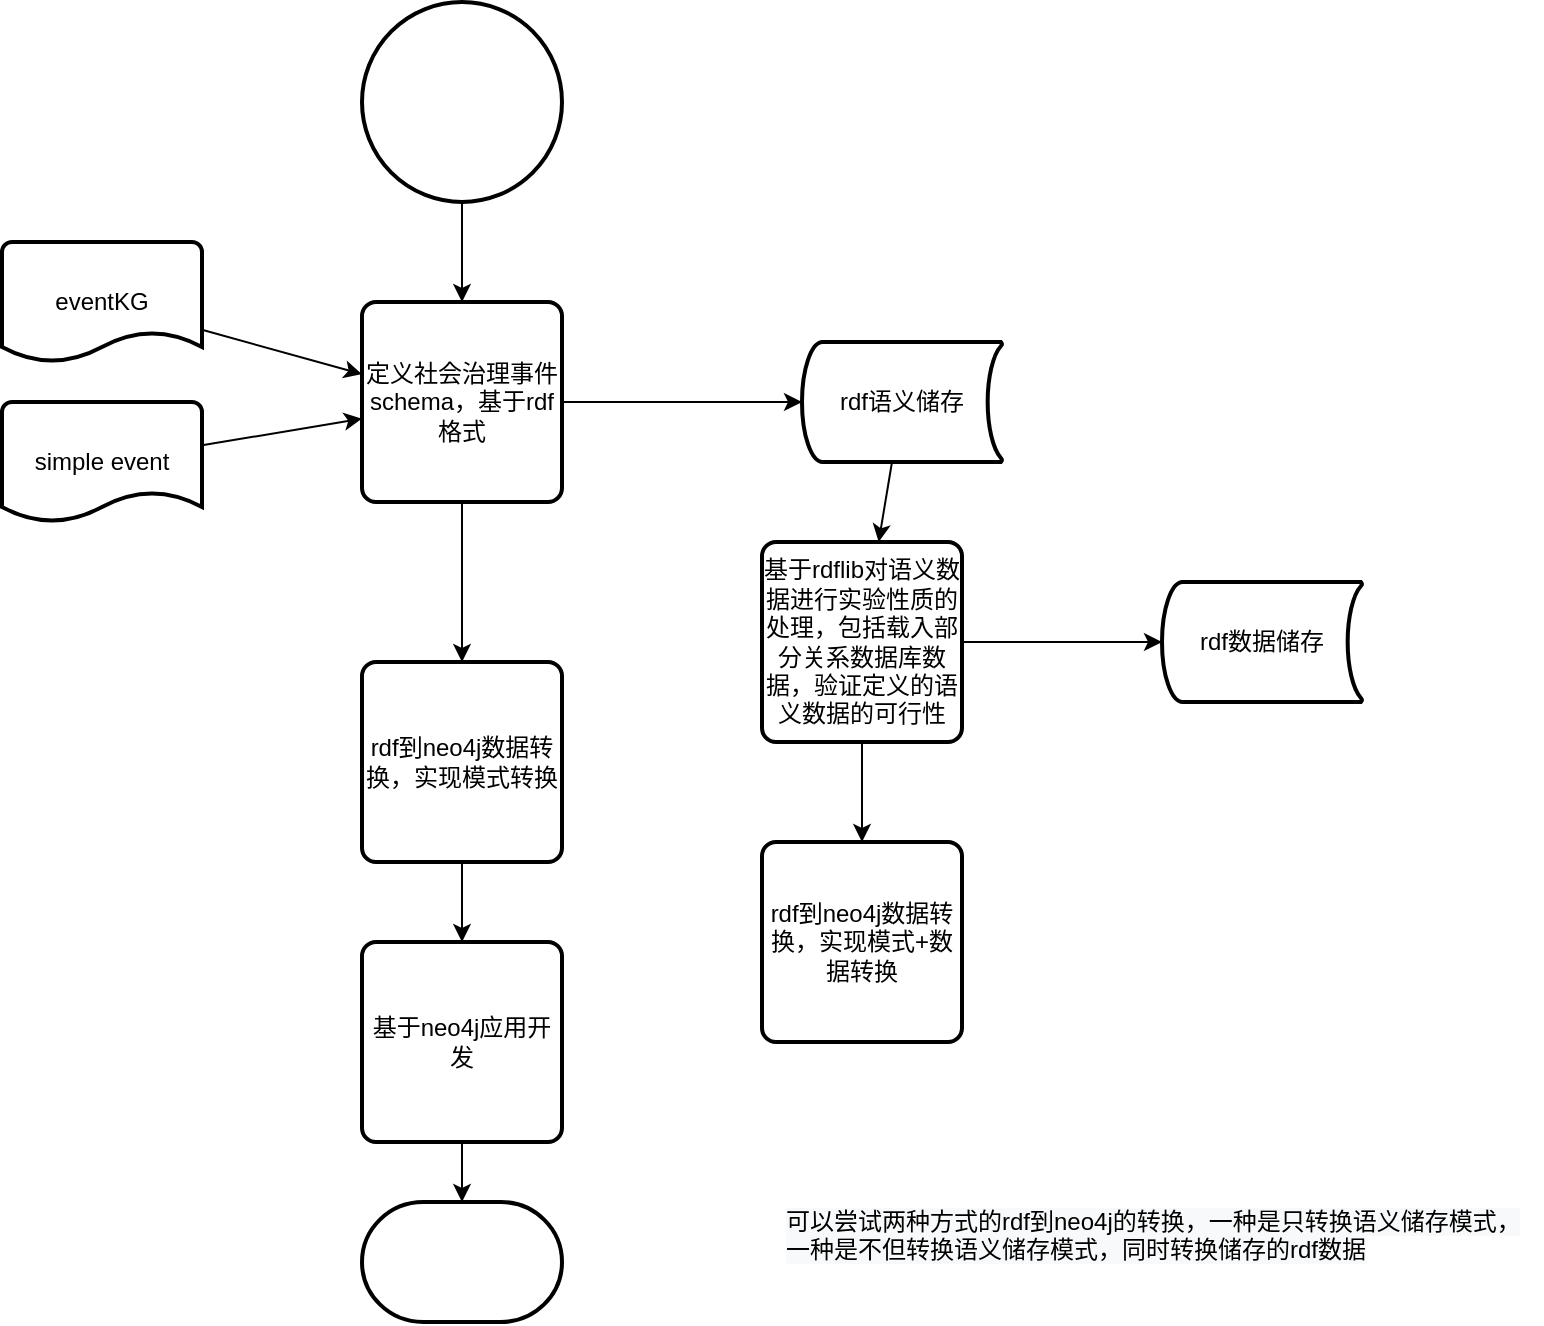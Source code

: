 <mxfile type="github" version="12.0.2" pages="1"><diagram id="1a1m1Zn1ULI-dFehCFBu" name="第 1 页"><mxGraphModel grid="1" dx="988" dy="698" gridSize="10" guides="1" tooltips="1" connect="1" arrows="1" fold="1" page="1" pageScale="1" pageWidth="827" pageHeight="1169" math="0" shadow="0"><root><mxCell id="0"/><mxCell id="1" parent="0"/><mxCell id="7-JaZYOquwHZCHQx3JXg-1" value="" parent="1" vertex="1" style="strokeWidth=2;html=1;shape=mxgraph.flowchart.terminator;whiteSpace=wrap;"><mxGeometry as="geometry" y="640" x="200" width="100" height="60"/></mxCell><mxCell id="7-JaZYOquwHZCHQx3JXg-9" parent="1" style="edgeStyle=none;rounded=0;orthogonalLoop=1;jettySize=auto;html=1;exitX=0.5;exitY=1;exitDx=0;exitDy=0;exitPerimeter=0;" target="7-JaZYOquwHZCHQx3JXg-4" source="7-JaZYOquwHZCHQx3JXg-2" edge="1"><mxGeometry as="geometry" relative="1"/></mxCell><mxCell id="7-JaZYOquwHZCHQx3JXg-2" value="" parent="1" vertex="1" style="strokeWidth=2;html=1;shape=mxgraph.flowchart.start_2;whiteSpace=wrap;"><mxGeometry as="geometry" y="40" x="200" width="100" height="100"/></mxCell><mxCell id="7-JaZYOquwHZCHQx3JXg-27" value="" parent="1" style="edgeStyle=none;rounded=0;orthogonalLoop=1;jettySize=auto;html=1;" target="7-JaZYOquwHZCHQx3JXg-10" source="7-JaZYOquwHZCHQx3JXg-3" edge="1"><mxGeometry as="geometry" relative="1"/></mxCell><mxCell id="7-JaZYOquwHZCHQx3JXg-3" value="rdf语义储存" parent="1" vertex="1" style="strokeWidth=2;html=1;shape=mxgraph.flowchart.stored_data;whiteSpace=wrap;"><mxGeometry as="geometry" y="210" x="420" width="100" height="60"/></mxCell><mxCell id="7-JaZYOquwHZCHQx3JXg-5" parent="1" style="edgeStyle=orthogonalEdgeStyle;rounded=0;orthogonalLoop=1;jettySize=auto;html=1;exitX=1;exitY=0.5;exitDx=0;exitDy=0;entryX=0;entryY=0.5;entryDx=0;entryDy=0;entryPerimeter=0;" target="7-JaZYOquwHZCHQx3JXg-3" source="7-JaZYOquwHZCHQx3JXg-4" edge="1"><mxGeometry as="geometry" relative="1"/></mxCell><mxCell id="7-JaZYOquwHZCHQx3JXg-20" parent="1" style="edgeStyle=none;rounded=0;orthogonalLoop=1;jettySize=auto;html=1;exitX=0.5;exitY=1;exitDx=0;exitDy=0;" target="7-JaZYOquwHZCHQx3JXg-19" source="7-JaZYOquwHZCHQx3JXg-4" edge="1"><mxGeometry as="geometry" relative="1"/></mxCell><mxCell id="7-JaZYOquwHZCHQx3JXg-4" value="定义社会治理事件schema，基于rdf格式" parent="1" vertex="1" style="rounded=1;whiteSpace=wrap;html=1;absoluteArcSize=1;arcSize=14;strokeWidth=2;"><mxGeometry as="geometry" y="190" x="200" width="100" height="100"/></mxCell><mxCell id="7-JaZYOquwHZCHQx3JXg-13" value="" parent="1" style="edgeStyle=none;rounded=0;orthogonalLoop=1;jettySize=auto;html=1;" target="7-JaZYOquwHZCHQx3JXg-4" source="7-JaZYOquwHZCHQx3JXg-6" edge="1"><mxGeometry as="geometry" relative="1"/></mxCell><mxCell id="7-JaZYOquwHZCHQx3JXg-6" value="eventKG" parent="1" vertex="1" style="strokeWidth=2;html=1;shape=mxgraph.flowchart.document2;whiteSpace=wrap;size=0.25;"><mxGeometry as="geometry" y="160" x="20" width="100" height="60"/></mxCell><mxCell id="7-JaZYOquwHZCHQx3JXg-14" value="" parent="1" style="edgeStyle=none;rounded=0;orthogonalLoop=1;jettySize=auto;html=1;" target="7-JaZYOquwHZCHQx3JXg-4" source="7-JaZYOquwHZCHQx3JXg-7" edge="1"><mxGeometry as="geometry" relative="1"/></mxCell><mxCell id="7-JaZYOquwHZCHQx3JXg-7" value="simple event" parent="1" vertex="1" style="strokeWidth=2;html=1;shape=mxgraph.flowchart.document2;whiteSpace=wrap;size=0.25;"><mxGeometry as="geometry" y="240" x="20" width="100" height="60"/></mxCell><mxCell id="7-JaZYOquwHZCHQx3JXg-12" parent="1" style="edgeStyle=none;rounded=0;orthogonalLoop=1;jettySize=auto;html=1;exitX=1;exitY=0.5;exitDx=0;exitDy=0;" target="7-JaZYOquwHZCHQx3JXg-11" source="7-JaZYOquwHZCHQx3JXg-10" edge="1"><mxGeometry as="geometry" relative="1"/></mxCell><mxCell id="7-JaZYOquwHZCHQx3JXg-25" value="" parent="1" style="edgeStyle=none;rounded=0;orthogonalLoop=1;jettySize=auto;html=1;" target="7-JaZYOquwHZCHQx3JXg-22" source="7-JaZYOquwHZCHQx3JXg-10" edge="1"><mxGeometry as="geometry" relative="1"/></mxCell><mxCell id="7-JaZYOquwHZCHQx3JXg-10" value="基于rdflib对语义数据进行实验性质的处理，包括载入部分关系数据库数据，验证定义的语义数据的可行性" parent="1" vertex="1" style="rounded=1;whiteSpace=wrap;html=1;absoluteArcSize=1;arcSize=14;strokeWidth=2;"><mxGeometry as="geometry" y="310" x="400" width="100" height="100"/></mxCell><mxCell id="7-JaZYOquwHZCHQx3JXg-11" value="rdf数据储存" parent="1" vertex="1" style="strokeWidth=2;html=1;shape=mxgraph.flowchart.stored_data;whiteSpace=wrap;"><mxGeometry as="geometry" y="330" x="600" width="100" height="60"/></mxCell><mxCell id="7-JaZYOquwHZCHQx3JXg-18" value="&lt;span style=&quot;display: inline ; float: none ; background-color: rgb(248 , 249 , 250) ; color: rgb(0 , 0 , 0) ; font-family: &amp;#34;helvetica&amp;#34; ; font-size: 12px ; font-style: normal ; font-variant: normal ; font-weight: normal ; letter-spacing: normal ; line-height: 1.2 ; overflow-wrap: normal ; text-align: center ; text-decoration: none ; text-indent: 0px ; text-transform: none ; white-space: nowrap ; word-spacing: 0px&quot;&gt;可以尝试两种方式的rdf到neo4j的转换，一种是只转换语义储存模式，&lt;br&gt;一种是不但转换语义储存模式，同时转换储存的rdf数据&lt;/span&gt;" parent="1" vertex="1" style="text;html=1;resizable=0;points=[];autosize=1;align=left;verticalAlign=top;spacingTop=-4;"><mxGeometry as="geometry" y="640" x="410" width="380" height="30"/></mxCell><mxCell id="7-JaZYOquwHZCHQx3JXg-23" parent="1" style="edgeStyle=none;rounded=0;orthogonalLoop=1;jettySize=auto;html=1;exitX=0.5;exitY=1;exitDx=0;exitDy=0;" target="7-JaZYOquwHZCHQx3JXg-21" source="7-JaZYOquwHZCHQx3JXg-19" edge="1"><mxGeometry as="geometry" relative="1"/></mxCell><mxCell id="7-JaZYOquwHZCHQx3JXg-19" value="rdf到neo4j数据转换，实现模式转换" parent="1" vertex="1" style="rounded=1;whiteSpace=wrap;html=1;absoluteArcSize=1;arcSize=14;strokeWidth=2;"><mxGeometry as="geometry" y="370" x="200" width="100" height="100"/></mxCell><mxCell id="7-JaZYOquwHZCHQx3JXg-24" parent="1" style="edgeStyle=none;rounded=0;orthogonalLoop=1;jettySize=auto;html=1;exitX=0.5;exitY=1;exitDx=0;exitDy=0;" target="7-JaZYOquwHZCHQx3JXg-1" source="7-JaZYOquwHZCHQx3JXg-21" edge="1"><mxGeometry as="geometry" relative="1"/></mxCell><mxCell id="7-JaZYOquwHZCHQx3JXg-21" value="基于neo4j应用开发" parent="1" vertex="1" style="rounded=1;whiteSpace=wrap;html=1;absoluteArcSize=1;arcSize=14;strokeWidth=2;"><mxGeometry as="geometry" y="510" x="200" width="100" height="100"/></mxCell><mxCell id="7-JaZYOquwHZCHQx3JXg-22" value="rdf到neo4j数据转换，实现模式+数据转换" parent="1" vertex="1" style="rounded=1;whiteSpace=wrap;html=1;absoluteArcSize=1;arcSize=14;strokeWidth=2;"><mxGeometry as="geometry" y="460" x="400" width="100" height="100"/></mxCell></root></mxGraphModel></diagram></mxfile>